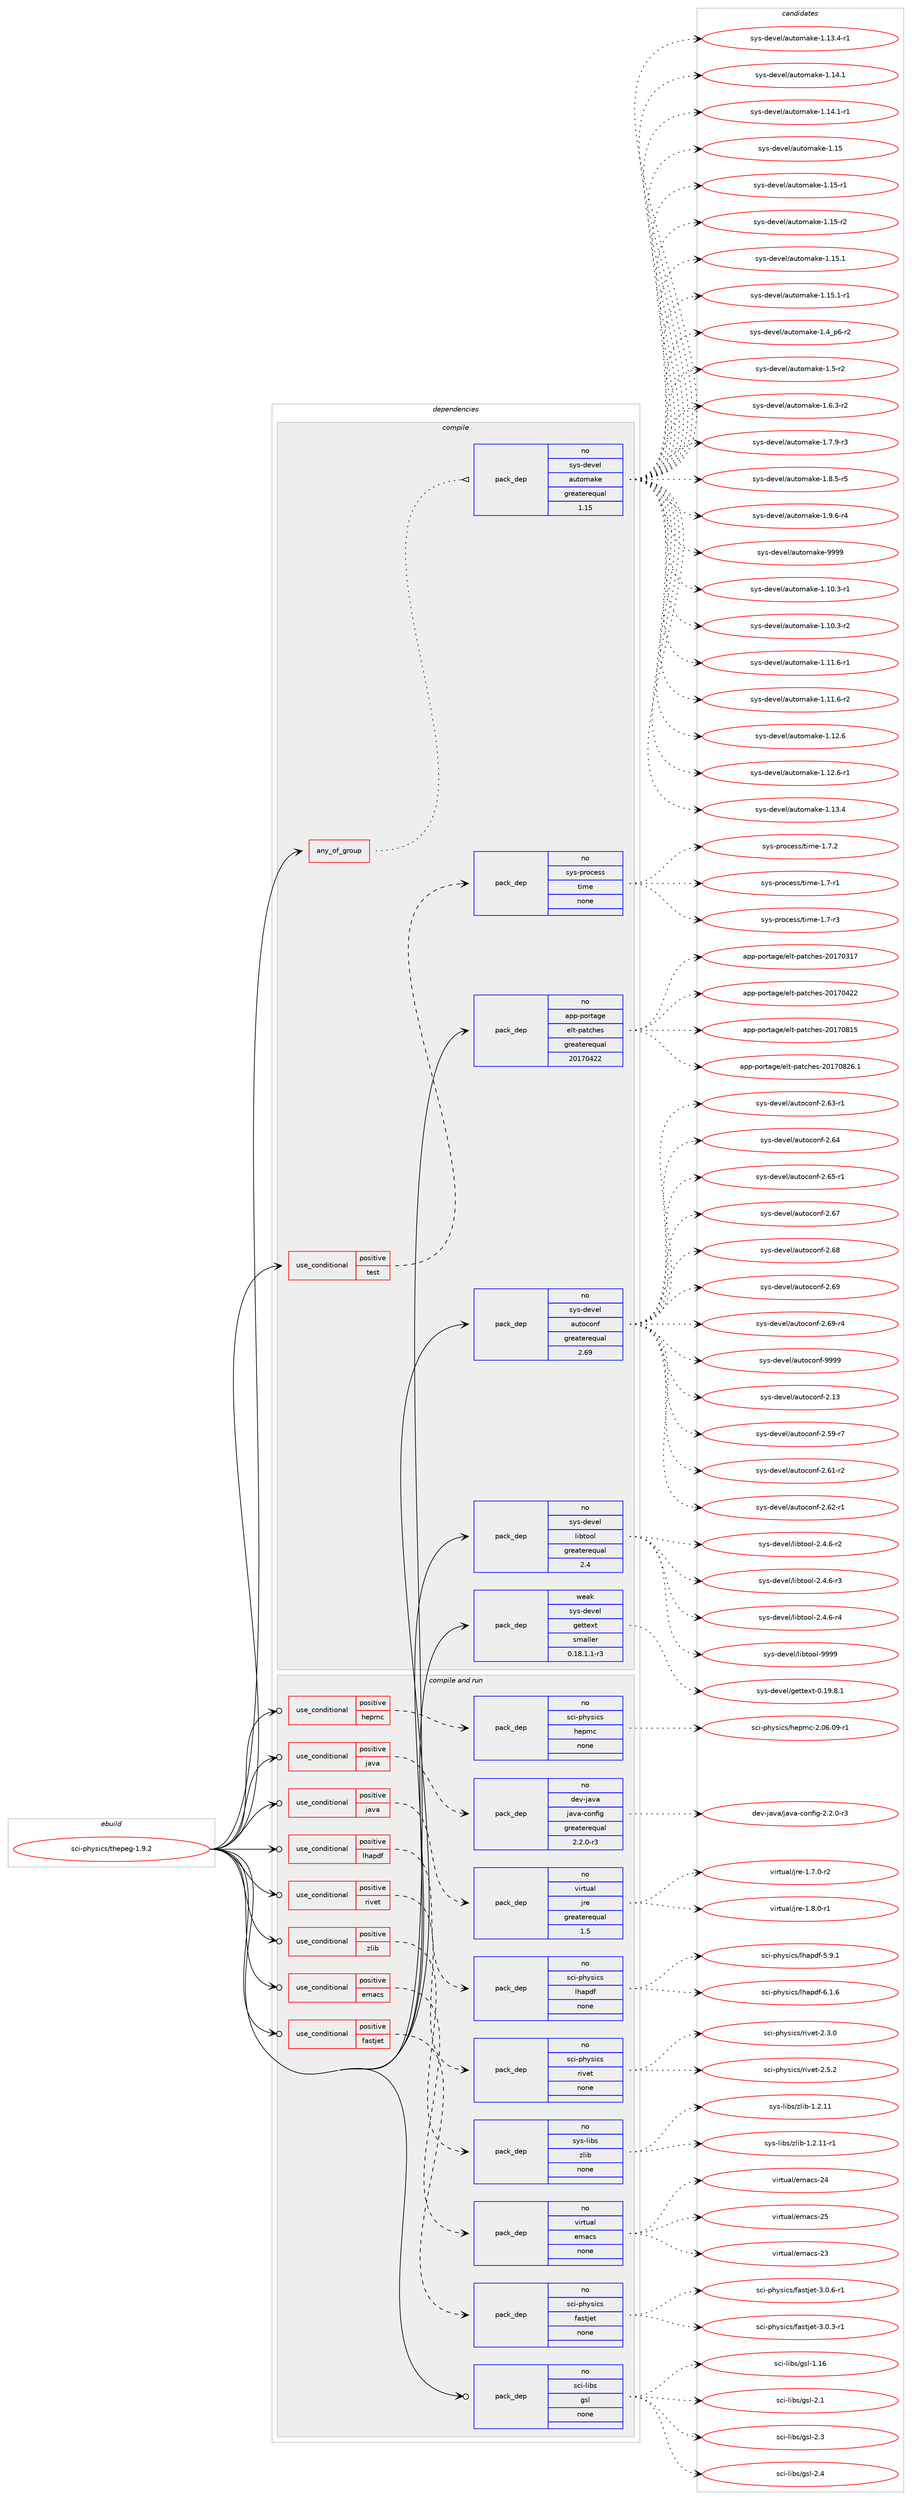 digraph prolog {

# *************
# Graph options
# *************

newrank=true;
concentrate=true;
compound=true;
graph [rankdir=LR,fontname=Helvetica,fontsize=10,ranksep=1.5];#, ranksep=2.5, nodesep=0.2];
edge  [arrowhead=vee];
node  [fontname=Helvetica,fontsize=10];

# **********
# The ebuild
# **********

subgraph cluster_leftcol {
color=gray;
rank=same;
label=<<i>ebuild</i>>;
id [label="sci-physics/thepeg-1.9.2", color=red, width=4, href="../sci-physics/thepeg-1.9.2.svg"];
}

# ****************
# The dependencies
# ****************

subgraph cluster_midcol {
color=gray;
label=<<i>dependencies</i>>;
subgraph cluster_compile {
fillcolor="#eeeeee";
style=filled;
label=<<i>compile</i>>;
subgraph any7779 {
dependency458553 [label=<<TABLE BORDER="0" CELLBORDER="1" CELLSPACING="0" CELLPADDING="4"><TR><TD CELLPADDING="10">any_of_group</TD></TR></TABLE>>, shape=none, color=red];subgraph pack338386 {
dependency458554 [label=<<TABLE BORDER="0" CELLBORDER="1" CELLSPACING="0" CELLPADDING="4" WIDTH="220"><TR><TD ROWSPAN="6" CELLPADDING="30">pack_dep</TD></TR><TR><TD WIDTH="110">no</TD></TR><TR><TD>sys-devel</TD></TR><TR><TD>automake</TD></TR><TR><TD>greaterequal</TD></TR><TR><TD>1.15</TD></TR></TABLE>>, shape=none, color=blue];
}
dependency458553:e -> dependency458554:w [weight=20,style="dotted",arrowhead="oinv"];
}
id:e -> dependency458553:w [weight=20,style="solid",arrowhead="vee"];
subgraph cond112138 {
dependency458555 [label=<<TABLE BORDER="0" CELLBORDER="1" CELLSPACING="0" CELLPADDING="4"><TR><TD ROWSPAN="3" CELLPADDING="10">use_conditional</TD></TR><TR><TD>positive</TD></TR><TR><TD>test</TD></TR></TABLE>>, shape=none, color=red];
subgraph pack338387 {
dependency458556 [label=<<TABLE BORDER="0" CELLBORDER="1" CELLSPACING="0" CELLPADDING="4" WIDTH="220"><TR><TD ROWSPAN="6" CELLPADDING="30">pack_dep</TD></TR><TR><TD WIDTH="110">no</TD></TR><TR><TD>sys-process</TD></TR><TR><TD>time</TD></TR><TR><TD>none</TD></TR><TR><TD></TD></TR></TABLE>>, shape=none, color=blue];
}
dependency458555:e -> dependency458556:w [weight=20,style="dashed",arrowhead="vee"];
}
id:e -> dependency458555:w [weight=20,style="solid",arrowhead="vee"];
subgraph pack338388 {
dependency458557 [label=<<TABLE BORDER="0" CELLBORDER="1" CELLSPACING="0" CELLPADDING="4" WIDTH="220"><TR><TD ROWSPAN="6" CELLPADDING="30">pack_dep</TD></TR><TR><TD WIDTH="110">no</TD></TR><TR><TD>app-portage</TD></TR><TR><TD>elt-patches</TD></TR><TR><TD>greaterequal</TD></TR><TR><TD>20170422</TD></TR></TABLE>>, shape=none, color=blue];
}
id:e -> dependency458557:w [weight=20,style="solid",arrowhead="vee"];
subgraph pack338389 {
dependency458558 [label=<<TABLE BORDER="0" CELLBORDER="1" CELLSPACING="0" CELLPADDING="4" WIDTH="220"><TR><TD ROWSPAN="6" CELLPADDING="30">pack_dep</TD></TR><TR><TD WIDTH="110">no</TD></TR><TR><TD>sys-devel</TD></TR><TR><TD>autoconf</TD></TR><TR><TD>greaterequal</TD></TR><TR><TD>2.69</TD></TR></TABLE>>, shape=none, color=blue];
}
id:e -> dependency458558:w [weight=20,style="solid",arrowhead="vee"];
subgraph pack338390 {
dependency458559 [label=<<TABLE BORDER="0" CELLBORDER="1" CELLSPACING="0" CELLPADDING="4" WIDTH="220"><TR><TD ROWSPAN="6" CELLPADDING="30">pack_dep</TD></TR><TR><TD WIDTH="110">no</TD></TR><TR><TD>sys-devel</TD></TR><TR><TD>libtool</TD></TR><TR><TD>greaterequal</TD></TR><TR><TD>2.4</TD></TR></TABLE>>, shape=none, color=blue];
}
id:e -> dependency458559:w [weight=20,style="solid",arrowhead="vee"];
subgraph pack338391 {
dependency458560 [label=<<TABLE BORDER="0" CELLBORDER="1" CELLSPACING="0" CELLPADDING="4" WIDTH="220"><TR><TD ROWSPAN="6" CELLPADDING="30">pack_dep</TD></TR><TR><TD WIDTH="110">weak</TD></TR><TR><TD>sys-devel</TD></TR><TR><TD>gettext</TD></TR><TR><TD>smaller</TD></TR><TR><TD>0.18.1.1-r3</TD></TR></TABLE>>, shape=none, color=blue];
}
id:e -> dependency458560:w [weight=20,style="solid",arrowhead="vee"];
}
subgraph cluster_compileandrun {
fillcolor="#eeeeee";
style=filled;
label=<<i>compile and run</i>>;
subgraph cond112139 {
dependency458561 [label=<<TABLE BORDER="0" CELLBORDER="1" CELLSPACING="0" CELLPADDING="4"><TR><TD ROWSPAN="3" CELLPADDING="10">use_conditional</TD></TR><TR><TD>positive</TD></TR><TR><TD>emacs</TD></TR></TABLE>>, shape=none, color=red];
subgraph pack338392 {
dependency458562 [label=<<TABLE BORDER="0" CELLBORDER="1" CELLSPACING="0" CELLPADDING="4" WIDTH="220"><TR><TD ROWSPAN="6" CELLPADDING="30">pack_dep</TD></TR><TR><TD WIDTH="110">no</TD></TR><TR><TD>virtual</TD></TR><TR><TD>emacs</TD></TR><TR><TD>none</TD></TR><TR><TD></TD></TR></TABLE>>, shape=none, color=blue];
}
dependency458561:e -> dependency458562:w [weight=20,style="dashed",arrowhead="vee"];
}
id:e -> dependency458561:w [weight=20,style="solid",arrowhead="odotvee"];
subgraph cond112140 {
dependency458563 [label=<<TABLE BORDER="0" CELLBORDER="1" CELLSPACING="0" CELLPADDING="4"><TR><TD ROWSPAN="3" CELLPADDING="10">use_conditional</TD></TR><TR><TD>positive</TD></TR><TR><TD>fastjet</TD></TR></TABLE>>, shape=none, color=red];
subgraph pack338393 {
dependency458564 [label=<<TABLE BORDER="0" CELLBORDER="1" CELLSPACING="0" CELLPADDING="4" WIDTH="220"><TR><TD ROWSPAN="6" CELLPADDING="30">pack_dep</TD></TR><TR><TD WIDTH="110">no</TD></TR><TR><TD>sci-physics</TD></TR><TR><TD>fastjet</TD></TR><TR><TD>none</TD></TR><TR><TD></TD></TR></TABLE>>, shape=none, color=blue];
}
dependency458563:e -> dependency458564:w [weight=20,style="dashed",arrowhead="vee"];
}
id:e -> dependency458563:w [weight=20,style="solid",arrowhead="odotvee"];
subgraph cond112141 {
dependency458565 [label=<<TABLE BORDER="0" CELLBORDER="1" CELLSPACING="0" CELLPADDING="4"><TR><TD ROWSPAN="3" CELLPADDING="10">use_conditional</TD></TR><TR><TD>positive</TD></TR><TR><TD>hepmc</TD></TR></TABLE>>, shape=none, color=red];
subgraph pack338394 {
dependency458566 [label=<<TABLE BORDER="0" CELLBORDER="1" CELLSPACING="0" CELLPADDING="4" WIDTH="220"><TR><TD ROWSPAN="6" CELLPADDING="30">pack_dep</TD></TR><TR><TD WIDTH="110">no</TD></TR><TR><TD>sci-physics</TD></TR><TR><TD>hepmc</TD></TR><TR><TD>none</TD></TR><TR><TD></TD></TR></TABLE>>, shape=none, color=blue];
}
dependency458565:e -> dependency458566:w [weight=20,style="dashed",arrowhead="vee"];
}
id:e -> dependency458565:w [weight=20,style="solid",arrowhead="odotvee"];
subgraph cond112142 {
dependency458567 [label=<<TABLE BORDER="0" CELLBORDER="1" CELLSPACING="0" CELLPADDING="4"><TR><TD ROWSPAN="3" CELLPADDING="10">use_conditional</TD></TR><TR><TD>positive</TD></TR><TR><TD>java</TD></TR></TABLE>>, shape=none, color=red];
subgraph pack338395 {
dependency458568 [label=<<TABLE BORDER="0" CELLBORDER="1" CELLSPACING="0" CELLPADDING="4" WIDTH="220"><TR><TD ROWSPAN="6" CELLPADDING="30">pack_dep</TD></TR><TR><TD WIDTH="110">no</TD></TR><TR><TD>dev-java</TD></TR><TR><TD>java-config</TD></TR><TR><TD>greaterequal</TD></TR><TR><TD>2.2.0-r3</TD></TR></TABLE>>, shape=none, color=blue];
}
dependency458567:e -> dependency458568:w [weight=20,style="dashed",arrowhead="vee"];
}
id:e -> dependency458567:w [weight=20,style="solid",arrowhead="odotvee"];
subgraph cond112143 {
dependency458569 [label=<<TABLE BORDER="0" CELLBORDER="1" CELLSPACING="0" CELLPADDING="4"><TR><TD ROWSPAN="3" CELLPADDING="10">use_conditional</TD></TR><TR><TD>positive</TD></TR><TR><TD>java</TD></TR></TABLE>>, shape=none, color=red];
subgraph pack338396 {
dependency458570 [label=<<TABLE BORDER="0" CELLBORDER="1" CELLSPACING="0" CELLPADDING="4" WIDTH="220"><TR><TD ROWSPAN="6" CELLPADDING="30">pack_dep</TD></TR><TR><TD WIDTH="110">no</TD></TR><TR><TD>virtual</TD></TR><TR><TD>jre</TD></TR><TR><TD>greaterequal</TD></TR><TR><TD>1.5</TD></TR></TABLE>>, shape=none, color=blue];
}
dependency458569:e -> dependency458570:w [weight=20,style="dashed",arrowhead="vee"];
}
id:e -> dependency458569:w [weight=20,style="solid",arrowhead="odotvee"];
subgraph cond112144 {
dependency458571 [label=<<TABLE BORDER="0" CELLBORDER="1" CELLSPACING="0" CELLPADDING="4"><TR><TD ROWSPAN="3" CELLPADDING="10">use_conditional</TD></TR><TR><TD>positive</TD></TR><TR><TD>lhapdf</TD></TR></TABLE>>, shape=none, color=red];
subgraph pack338397 {
dependency458572 [label=<<TABLE BORDER="0" CELLBORDER="1" CELLSPACING="0" CELLPADDING="4" WIDTH="220"><TR><TD ROWSPAN="6" CELLPADDING="30">pack_dep</TD></TR><TR><TD WIDTH="110">no</TD></TR><TR><TD>sci-physics</TD></TR><TR><TD>lhapdf</TD></TR><TR><TD>none</TD></TR><TR><TD></TD></TR></TABLE>>, shape=none, color=blue];
}
dependency458571:e -> dependency458572:w [weight=20,style="dashed",arrowhead="vee"];
}
id:e -> dependency458571:w [weight=20,style="solid",arrowhead="odotvee"];
subgraph cond112145 {
dependency458573 [label=<<TABLE BORDER="0" CELLBORDER="1" CELLSPACING="0" CELLPADDING="4"><TR><TD ROWSPAN="3" CELLPADDING="10">use_conditional</TD></TR><TR><TD>positive</TD></TR><TR><TD>rivet</TD></TR></TABLE>>, shape=none, color=red];
subgraph pack338398 {
dependency458574 [label=<<TABLE BORDER="0" CELLBORDER="1" CELLSPACING="0" CELLPADDING="4" WIDTH="220"><TR><TD ROWSPAN="6" CELLPADDING="30">pack_dep</TD></TR><TR><TD WIDTH="110">no</TD></TR><TR><TD>sci-physics</TD></TR><TR><TD>rivet</TD></TR><TR><TD>none</TD></TR><TR><TD></TD></TR></TABLE>>, shape=none, color=blue];
}
dependency458573:e -> dependency458574:w [weight=20,style="dashed",arrowhead="vee"];
}
id:e -> dependency458573:w [weight=20,style="solid",arrowhead="odotvee"];
subgraph cond112146 {
dependency458575 [label=<<TABLE BORDER="0" CELLBORDER="1" CELLSPACING="0" CELLPADDING="4"><TR><TD ROWSPAN="3" CELLPADDING="10">use_conditional</TD></TR><TR><TD>positive</TD></TR><TR><TD>zlib</TD></TR></TABLE>>, shape=none, color=red];
subgraph pack338399 {
dependency458576 [label=<<TABLE BORDER="0" CELLBORDER="1" CELLSPACING="0" CELLPADDING="4" WIDTH="220"><TR><TD ROWSPAN="6" CELLPADDING="30">pack_dep</TD></TR><TR><TD WIDTH="110">no</TD></TR><TR><TD>sys-libs</TD></TR><TR><TD>zlib</TD></TR><TR><TD>none</TD></TR><TR><TD></TD></TR></TABLE>>, shape=none, color=blue];
}
dependency458575:e -> dependency458576:w [weight=20,style="dashed",arrowhead="vee"];
}
id:e -> dependency458575:w [weight=20,style="solid",arrowhead="odotvee"];
subgraph pack338400 {
dependency458577 [label=<<TABLE BORDER="0" CELLBORDER="1" CELLSPACING="0" CELLPADDING="4" WIDTH="220"><TR><TD ROWSPAN="6" CELLPADDING="30">pack_dep</TD></TR><TR><TD WIDTH="110">no</TD></TR><TR><TD>sci-libs</TD></TR><TR><TD>gsl</TD></TR><TR><TD>none</TD></TR><TR><TD></TD></TR></TABLE>>, shape=none, color=blue];
}
id:e -> dependency458577:w [weight=20,style="solid",arrowhead="odotvee"];
}
subgraph cluster_run {
fillcolor="#eeeeee";
style=filled;
label=<<i>run</i>>;
}
}

# **************
# The candidates
# **************

subgraph cluster_choices {
rank=same;
color=gray;
label=<<i>candidates</i>>;

subgraph choice338386 {
color=black;
nodesep=1;
choice11512111545100101118101108479711711611110997107101454946494846514511449 [label="sys-devel/automake-1.10.3-r1", color=red, width=4,href="../sys-devel/automake-1.10.3-r1.svg"];
choice11512111545100101118101108479711711611110997107101454946494846514511450 [label="sys-devel/automake-1.10.3-r2", color=red, width=4,href="../sys-devel/automake-1.10.3-r2.svg"];
choice11512111545100101118101108479711711611110997107101454946494946544511449 [label="sys-devel/automake-1.11.6-r1", color=red, width=4,href="../sys-devel/automake-1.11.6-r1.svg"];
choice11512111545100101118101108479711711611110997107101454946494946544511450 [label="sys-devel/automake-1.11.6-r2", color=red, width=4,href="../sys-devel/automake-1.11.6-r2.svg"];
choice1151211154510010111810110847971171161111099710710145494649504654 [label="sys-devel/automake-1.12.6", color=red, width=4,href="../sys-devel/automake-1.12.6.svg"];
choice11512111545100101118101108479711711611110997107101454946495046544511449 [label="sys-devel/automake-1.12.6-r1", color=red, width=4,href="../sys-devel/automake-1.12.6-r1.svg"];
choice1151211154510010111810110847971171161111099710710145494649514652 [label="sys-devel/automake-1.13.4", color=red, width=4,href="../sys-devel/automake-1.13.4.svg"];
choice11512111545100101118101108479711711611110997107101454946495146524511449 [label="sys-devel/automake-1.13.4-r1", color=red, width=4,href="../sys-devel/automake-1.13.4-r1.svg"];
choice1151211154510010111810110847971171161111099710710145494649524649 [label="sys-devel/automake-1.14.1", color=red, width=4,href="../sys-devel/automake-1.14.1.svg"];
choice11512111545100101118101108479711711611110997107101454946495246494511449 [label="sys-devel/automake-1.14.1-r1", color=red, width=4,href="../sys-devel/automake-1.14.1-r1.svg"];
choice115121115451001011181011084797117116111109971071014549464953 [label="sys-devel/automake-1.15", color=red, width=4,href="../sys-devel/automake-1.15.svg"];
choice1151211154510010111810110847971171161111099710710145494649534511449 [label="sys-devel/automake-1.15-r1", color=red, width=4,href="../sys-devel/automake-1.15-r1.svg"];
choice1151211154510010111810110847971171161111099710710145494649534511450 [label="sys-devel/automake-1.15-r2", color=red, width=4,href="../sys-devel/automake-1.15-r2.svg"];
choice1151211154510010111810110847971171161111099710710145494649534649 [label="sys-devel/automake-1.15.1", color=red, width=4,href="../sys-devel/automake-1.15.1.svg"];
choice11512111545100101118101108479711711611110997107101454946495346494511449 [label="sys-devel/automake-1.15.1-r1", color=red, width=4,href="../sys-devel/automake-1.15.1-r1.svg"];
choice115121115451001011181011084797117116111109971071014549465295112544511450 [label="sys-devel/automake-1.4_p6-r2", color=red, width=4,href="../sys-devel/automake-1.4_p6-r2.svg"];
choice11512111545100101118101108479711711611110997107101454946534511450 [label="sys-devel/automake-1.5-r2", color=red, width=4,href="../sys-devel/automake-1.5-r2.svg"];
choice115121115451001011181011084797117116111109971071014549465446514511450 [label="sys-devel/automake-1.6.3-r2", color=red, width=4,href="../sys-devel/automake-1.6.3-r2.svg"];
choice115121115451001011181011084797117116111109971071014549465546574511451 [label="sys-devel/automake-1.7.9-r3", color=red, width=4,href="../sys-devel/automake-1.7.9-r3.svg"];
choice115121115451001011181011084797117116111109971071014549465646534511453 [label="sys-devel/automake-1.8.5-r5", color=red, width=4,href="../sys-devel/automake-1.8.5-r5.svg"];
choice115121115451001011181011084797117116111109971071014549465746544511452 [label="sys-devel/automake-1.9.6-r4", color=red, width=4,href="../sys-devel/automake-1.9.6-r4.svg"];
choice115121115451001011181011084797117116111109971071014557575757 [label="sys-devel/automake-9999", color=red, width=4,href="../sys-devel/automake-9999.svg"];
dependency458554:e -> choice11512111545100101118101108479711711611110997107101454946494846514511449:w [style=dotted,weight="100"];
dependency458554:e -> choice11512111545100101118101108479711711611110997107101454946494846514511450:w [style=dotted,weight="100"];
dependency458554:e -> choice11512111545100101118101108479711711611110997107101454946494946544511449:w [style=dotted,weight="100"];
dependency458554:e -> choice11512111545100101118101108479711711611110997107101454946494946544511450:w [style=dotted,weight="100"];
dependency458554:e -> choice1151211154510010111810110847971171161111099710710145494649504654:w [style=dotted,weight="100"];
dependency458554:e -> choice11512111545100101118101108479711711611110997107101454946495046544511449:w [style=dotted,weight="100"];
dependency458554:e -> choice1151211154510010111810110847971171161111099710710145494649514652:w [style=dotted,weight="100"];
dependency458554:e -> choice11512111545100101118101108479711711611110997107101454946495146524511449:w [style=dotted,weight="100"];
dependency458554:e -> choice1151211154510010111810110847971171161111099710710145494649524649:w [style=dotted,weight="100"];
dependency458554:e -> choice11512111545100101118101108479711711611110997107101454946495246494511449:w [style=dotted,weight="100"];
dependency458554:e -> choice115121115451001011181011084797117116111109971071014549464953:w [style=dotted,weight="100"];
dependency458554:e -> choice1151211154510010111810110847971171161111099710710145494649534511449:w [style=dotted,weight="100"];
dependency458554:e -> choice1151211154510010111810110847971171161111099710710145494649534511450:w [style=dotted,weight="100"];
dependency458554:e -> choice1151211154510010111810110847971171161111099710710145494649534649:w [style=dotted,weight="100"];
dependency458554:e -> choice11512111545100101118101108479711711611110997107101454946495346494511449:w [style=dotted,weight="100"];
dependency458554:e -> choice115121115451001011181011084797117116111109971071014549465295112544511450:w [style=dotted,weight="100"];
dependency458554:e -> choice11512111545100101118101108479711711611110997107101454946534511450:w [style=dotted,weight="100"];
dependency458554:e -> choice115121115451001011181011084797117116111109971071014549465446514511450:w [style=dotted,weight="100"];
dependency458554:e -> choice115121115451001011181011084797117116111109971071014549465546574511451:w [style=dotted,weight="100"];
dependency458554:e -> choice115121115451001011181011084797117116111109971071014549465646534511453:w [style=dotted,weight="100"];
dependency458554:e -> choice115121115451001011181011084797117116111109971071014549465746544511452:w [style=dotted,weight="100"];
dependency458554:e -> choice115121115451001011181011084797117116111109971071014557575757:w [style=dotted,weight="100"];
}
subgraph choice338387 {
color=black;
nodesep=1;
choice115121115451121141119910111511547116105109101454946554511449 [label="sys-process/time-1.7-r1", color=red, width=4,href="../sys-process/time-1.7-r1.svg"];
choice115121115451121141119910111511547116105109101454946554511451 [label="sys-process/time-1.7-r3", color=red, width=4,href="../sys-process/time-1.7-r3.svg"];
choice115121115451121141119910111511547116105109101454946554650 [label="sys-process/time-1.7.2", color=red, width=4,href="../sys-process/time-1.7.2.svg"];
dependency458556:e -> choice115121115451121141119910111511547116105109101454946554511449:w [style=dotted,weight="100"];
dependency458556:e -> choice115121115451121141119910111511547116105109101454946554511451:w [style=dotted,weight="100"];
dependency458556:e -> choice115121115451121141119910111511547116105109101454946554650:w [style=dotted,weight="100"];
}
subgraph choice338388 {
color=black;
nodesep=1;
choice97112112451121111141169710310147101108116451129711699104101115455048495548514955 [label="app-portage/elt-patches-20170317", color=red, width=4,href="../app-portage/elt-patches-20170317.svg"];
choice97112112451121111141169710310147101108116451129711699104101115455048495548525050 [label="app-portage/elt-patches-20170422", color=red, width=4,href="../app-portage/elt-patches-20170422.svg"];
choice97112112451121111141169710310147101108116451129711699104101115455048495548564953 [label="app-portage/elt-patches-20170815", color=red, width=4,href="../app-portage/elt-patches-20170815.svg"];
choice971121124511211111411697103101471011081164511297116991041011154550484955485650544649 [label="app-portage/elt-patches-20170826.1", color=red, width=4,href="../app-portage/elt-patches-20170826.1.svg"];
dependency458557:e -> choice97112112451121111141169710310147101108116451129711699104101115455048495548514955:w [style=dotted,weight="100"];
dependency458557:e -> choice97112112451121111141169710310147101108116451129711699104101115455048495548525050:w [style=dotted,weight="100"];
dependency458557:e -> choice97112112451121111141169710310147101108116451129711699104101115455048495548564953:w [style=dotted,weight="100"];
dependency458557:e -> choice971121124511211111411697103101471011081164511297116991041011154550484955485650544649:w [style=dotted,weight="100"];
}
subgraph choice338389 {
color=black;
nodesep=1;
choice115121115451001011181011084797117116111991111101024550464951 [label="sys-devel/autoconf-2.13", color=red, width=4,href="../sys-devel/autoconf-2.13.svg"];
choice1151211154510010111810110847971171161119911111010245504653574511455 [label="sys-devel/autoconf-2.59-r7", color=red, width=4,href="../sys-devel/autoconf-2.59-r7.svg"];
choice1151211154510010111810110847971171161119911111010245504654494511450 [label="sys-devel/autoconf-2.61-r2", color=red, width=4,href="../sys-devel/autoconf-2.61-r2.svg"];
choice1151211154510010111810110847971171161119911111010245504654504511449 [label="sys-devel/autoconf-2.62-r1", color=red, width=4,href="../sys-devel/autoconf-2.62-r1.svg"];
choice1151211154510010111810110847971171161119911111010245504654514511449 [label="sys-devel/autoconf-2.63-r1", color=red, width=4,href="../sys-devel/autoconf-2.63-r1.svg"];
choice115121115451001011181011084797117116111991111101024550465452 [label="sys-devel/autoconf-2.64", color=red, width=4,href="../sys-devel/autoconf-2.64.svg"];
choice1151211154510010111810110847971171161119911111010245504654534511449 [label="sys-devel/autoconf-2.65-r1", color=red, width=4,href="../sys-devel/autoconf-2.65-r1.svg"];
choice115121115451001011181011084797117116111991111101024550465455 [label="sys-devel/autoconf-2.67", color=red, width=4,href="../sys-devel/autoconf-2.67.svg"];
choice115121115451001011181011084797117116111991111101024550465456 [label="sys-devel/autoconf-2.68", color=red, width=4,href="../sys-devel/autoconf-2.68.svg"];
choice115121115451001011181011084797117116111991111101024550465457 [label="sys-devel/autoconf-2.69", color=red, width=4,href="../sys-devel/autoconf-2.69.svg"];
choice1151211154510010111810110847971171161119911111010245504654574511452 [label="sys-devel/autoconf-2.69-r4", color=red, width=4,href="../sys-devel/autoconf-2.69-r4.svg"];
choice115121115451001011181011084797117116111991111101024557575757 [label="sys-devel/autoconf-9999", color=red, width=4,href="../sys-devel/autoconf-9999.svg"];
dependency458558:e -> choice115121115451001011181011084797117116111991111101024550464951:w [style=dotted,weight="100"];
dependency458558:e -> choice1151211154510010111810110847971171161119911111010245504653574511455:w [style=dotted,weight="100"];
dependency458558:e -> choice1151211154510010111810110847971171161119911111010245504654494511450:w [style=dotted,weight="100"];
dependency458558:e -> choice1151211154510010111810110847971171161119911111010245504654504511449:w [style=dotted,weight="100"];
dependency458558:e -> choice1151211154510010111810110847971171161119911111010245504654514511449:w [style=dotted,weight="100"];
dependency458558:e -> choice115121115451001011181011084797117116111991111101024550465452:w [style=dotted,weight="100"];
dependency458558:e -> choice1151211154510010111810110847971171161119911111010245504654534511449:w [style=dotted,weight="100"];
dependency458558:e -> choice115121115451001011181011084797117116111991111101024550465455:w [style=dotted,weight="100"];
dependency458558:e -> choice115121115451001011181011084797117116111991111101024550465456:w [style=dotted,weight="100"];
dependency458558:e -> choice115121115451001011181011084797117116111991111101024550465457:w [style=dotted,weight="100"];
dependency458558:e -> choice1151211154510010111810110847971171161119911111010245504654574511452:w [style=dotted,weight="100"];
dependency458558:e -> choice115121115451001011181011084797117116111991111101024557575757:w [style=dotted,weight="100"];
}
subgraph choice338390 {
color=black;
nodesep=1;
choice1151211154510010111810110847108105981161111111084550465246544511450 [label="sys-devel/libtool-2.4.6-r2", color=red, width=4,href="../sys-devel/libtool-2.4.6-r2.svg"];
choice1151211154510010111810110847108105981161111111084550465246544511451 [label="sys-devel/libtool-2.4.6-r3", color=red, width=4,href="../sys-devel/libtool-2.4.6-r3.svg"];
choice1151211154510010111810110847108105981161111111084550465246544511452 [label="sys-devel/libtool-2.4.6-r4", color=red, width=4,href="../sys-devel/libtool-2.4.6-r4.svg"];
choice1151211154510010111810110847108105981161111111084557575757 [label="sys-devel/libtool-9999", color=red, width=4,href="../sys-devel/libtool-9999.svg"];
dependency458559:e -> choice1151211154510010111810110847108105981161111111084550465246544511450:w [style=dotted,weight="100"];
dependency458559:e -> choice1151211154510010111810110847108105981161111111084550465246544511451:w [style=dotted,weight="100"];
dependency458559:e -> choice1151211154510010111810110847108105981161111111084550465246544511452:w [style=dotted,weight="100"];
dependency458559:e -> choice1151211154510010111810110847108105981161111111084557575757:w [style=dotted,weight="100"];
}
subgraph choice338391 {
color=black;
nodesep=1;
choice1151211154510010111810110847103101116116101120116454846495746564649 [label="sys-devel/gettext-0.19.8.1", color=red, width=4,href="../sys-devel/gettext-0.19.8.1.svg"];
dependency458560:e -> choice1151211154510010111810110847103101116116101120116454846495746564649:w [style=dotted,weight="100"];
}
subgraph choice338392 {
color=black;
nodesep=1;
choice11810511411611797108471011099799115455051 [label="virtual/emacs-23", color=red, width=4,href="../virtual/emacs-23.svg"];
choice11810511411611797108471011099799115455052 [label="virtual/emacs-24", color=red, width=4,href="../virtual/emacs-24.svg"];
choice11810511411611797108471011099799115455053 [label="virtual/emacs-25", color=red, width=4,href="../virtual/emacs-25.svg"];
dependency458562:e -> choice11810511411611797108471011099799115455051:w [style=dotted,weight="100"];
dependency458562:e -> choice11810511411611797108471011099799115455052:w [style=dotted,weight="100"];
dependency458562:e -> choice11810511411611797108471011099799115455053:w [style=dotted,weight="100"];
}
subgraph choice338393 {
color=black;
nodesep=1;
choice11599105451121041211151059911547102971151161061011164551464846514511449 [label="sci-physics/fastjet-3.0.3-r1", color=red, width=4,href="../sci-physics/fastjet-3.0.3-r1.svg"];
choice11599105451121041211151059911547102971151161061011164551464846544511449 [label="sci-physics/fastjet-3.0.6-r1", color=red, width=4,href="../sci-physics/fastjet-3.0.6-r1.svg"];
dependency458564:e -> choice11599105451121041211151059911547102971151161061011164551464846514511449:w [style=dotted,weight="100"];
dependency458564:e -> choice11599105451121041211151059911547102971151161061011164551464846544511449:w [style=dotted,weight="100"];
}
subgraph choice338394 {
color=black;
nodesep=1;
choice115991054511210412111510599115471041011121099945504648544648574511449 [label="sci-physics/hepmc-2.06.09-r1", color=red, width=4,href="../sci-physics/hepmc-2.06.09-r1.svg"];
dependency458566:e -> choice115991054511210412111510599115471041011121099945504648544648574511449:w [style=dotted,weight="100"];
}
subgraph choice338395 {
color=black;
nodesep=1;
choice10010111845106971189747106971189745991111101021051034550465046484511451 [label="dev-java/java-config-2.2.0-r3", color=red, width=4,href="../dev-java/java-config-2.2.0-r3.svg"];
dependency458568:e -> choice10010111845106971189747106971189745991111101021051034550465046484511451:w [style=dotted,weight="100"];
}
subgraph choice338396 {
color=black;
nodesep=1;
choice11810511411611797108471061141014549465546484511450 [label="virtual/jre-1.7.0-r2", color=red, width=4,href="../virtual/jre-1.7.0-r2.svg"];
choice11810511411611797108471061141014549465646484511449 [label="virtual/jre-1.8.0-r1", color=red, width=4,href="../virtual/jre-1.8.0-r1.svg"];
dependency458570:e -> choice11810511411611797108471061141014549465546484511450:w [style=dotted,weight="100"];
dependency458570:e -> choice11810511411611797108471061141014549465646484511449:w [style=dotted,weight="100"];
}
subgraph choice338397 {
color=black;
nodesep=1;
choice1159910545112104121115105991154710810497112100102455346574649 [label="sci-physics/lhapdf-5.9.1", color=red, width=4,href="../sci-physics/lhapdf-5.9.1.svg"];
choice1159910545112104121115105991154710810497112100102455446494654 [label="sci-physics/lhapdf-6.1.6", color=red, width=4,href="../sci-physics/lhapdf-6.1.6.svg"];
dependency458572:e -> choice1159910545112104121115105991154710810497112100102455346574649:w [style=dotted,weight="100"];
dependency458572:e -> choice1159910545112104121115105991154710810497112100102455446494654:w [style=dotted,weight="100"];
}
subgraph choice338398 {
color=black;
nodesep=1;
choice11599105451121041211151059911547114105118101116455046514648 [label="sci-physics/rivet-2.3.0", color=red, width=4,href="../sci-physics/rivet-2.3.0.svg"];
choice11599105451121041211151059911547114105118101116455046534650 [label="sci-physics/rivet-2.5.2", color=red, width=4,href="../sci-physics/rivet-2.5.2.svg"];
dependency458574:e -> choice11599105451121041211151059911547114105118101116455046514648:w [style=dotted,weight="100"];
dependency458574:e -> choice11599105451121041211151059911547114105118101116455046534650:w [style=dotted,weight="100"];
}
subgraph choice338399 {
color=black;
nodesep=1;
choice1151211154510810598115471221081059845494650464949 [label="sys-libs/zlib-1.2.11", color=red, width=4,href="../sys-libs/zlib-1.2.11.svg"];
choice11512111545108105981154712210810598454946504649494511449 [label="sys-libs/zlib-1.2.11-r1", color=red, width=4,href="../sys-libs/zlib-1.2.11-r1.svg"];
dependency458576:e -> choice1151211154510810598115471221081059845494650464949:w [style=dotted,weight="100"];
dependency458576:e -> choice11512111545108105981154712210810598454946504649494511449:w [style=dotted,weight="100"];
}
subgraph choice338400 {
color=black;
nodesep=1;
choice115991054510810598115471031151084549464954 [label="sci-libs/gsl-1.16", color=red, width=4,href="../sci-libs/gsl-1.16.svg"];
choice1159910545108105981154710311510845504649 [label="sci-libs/gsl-2.1", color=red, width=4,href="../sci-libs/gsl-2.1.svg"];
choice1159910545108105981154710311510845504651 [label="sci-libs/gsl-2.3", color=red, width=4,href="../sci-libs/gsl-2.3.svg"];
choice1159910545108105981154710311510845504652 [label="sci-libs/gsl-2.4", color=red, width=4,href="../sci-libs/gsl-2.4.svg"];
dependency458577:e -> choice115991054510810598115471031151084549464954:w [style=dotted,weight="100"];
dependency458577:e -> choice1159910545108105981154710311510845504649:w [style=dotted,weight="100"];
dependency458577:e -> choice1159910545108105981154710311510845504651:w [style=dotted,weight="100"];
dependency458577:e -> choice1159910545108105981154710311510845504652:w [style=dotted,weight="100"];
}
}

}
